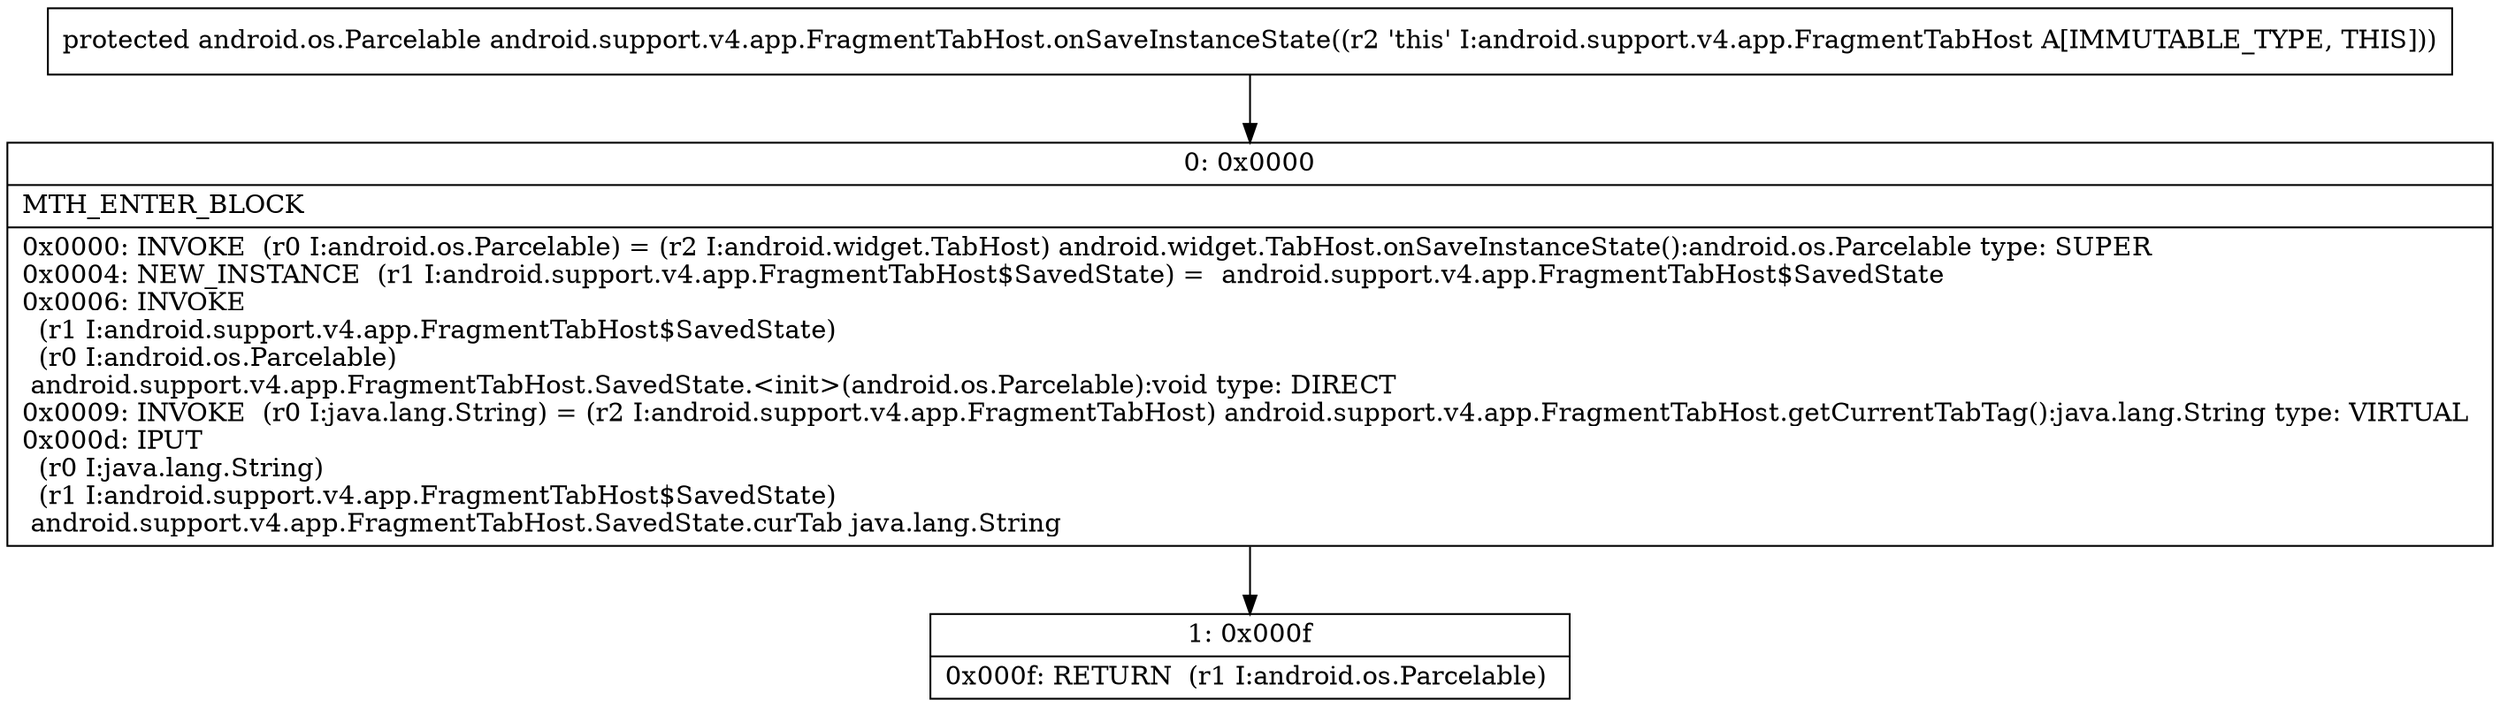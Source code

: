 digraph "CFG forandroid.support.v4.app.FragmentTabHost.onSaveInstanceState()Landroid\/os\/Parcelable;" {
Node_0 [shape=record,label="{0\:\ 0x0000|MTH_ENTER_BLOCK\l|0x0000: INVOKE  (r0 I:android.os.Parcelable) = (r2 I:android.widget.TabHost) android.widget.TabHost.onSaveInstanceState():android.os.Parcelable type: SUPER \l0x0004: NEW_INSTANCE  (r1 I:android.support.v4.app.FragmentTabHost$SavedState) =  android.support.v4.app.FragmentTabHost$SavedState \l0x0006: INVOKE  \l  (r1 I:android.support.v4.app.FragmentTabHost$SavedState)\l  (r0 I:android.os.Parcelable)\l android.support.v4.app.FragmentTabHost.SavedState.\<init\>(android.os.Parcelable):void type: DIRECT \l0x0009: INVOKE  (r0 I:java.lang.String) = (r2 I:android.support.v4.app.FragmentTabHost) android.support.v4.app.FragmentTabHost.getCurrentTabTag():java.lang.String type: VIRTUAL \l0x000d: IPUT  \l  (r0 I:java.lang.String)\l  (r1 I:android.support.v4.app.FragmentTabHost$SavedState)\l android.support.v4.app.FragmentTabHost.SavedState.curTab java.lang.String \l}"];
Node_1 [shape=record,label="{1\:\ 0x000f|0x000f: RETURN  (r1 I:android.os.Parcelable) \l}"];
MethodNode[shape=record,label="{protected android.os.Parcelable android.support.v4.app.FragmentTabHost.onSaveInstanceState((r2 'this' I:android.support.v4.app.FragmentTabHost A[IMMUTABLE_TYPE, THIS])) }"];
MethodNode -> Node_0;
Node_0 -> Node_1;
}

